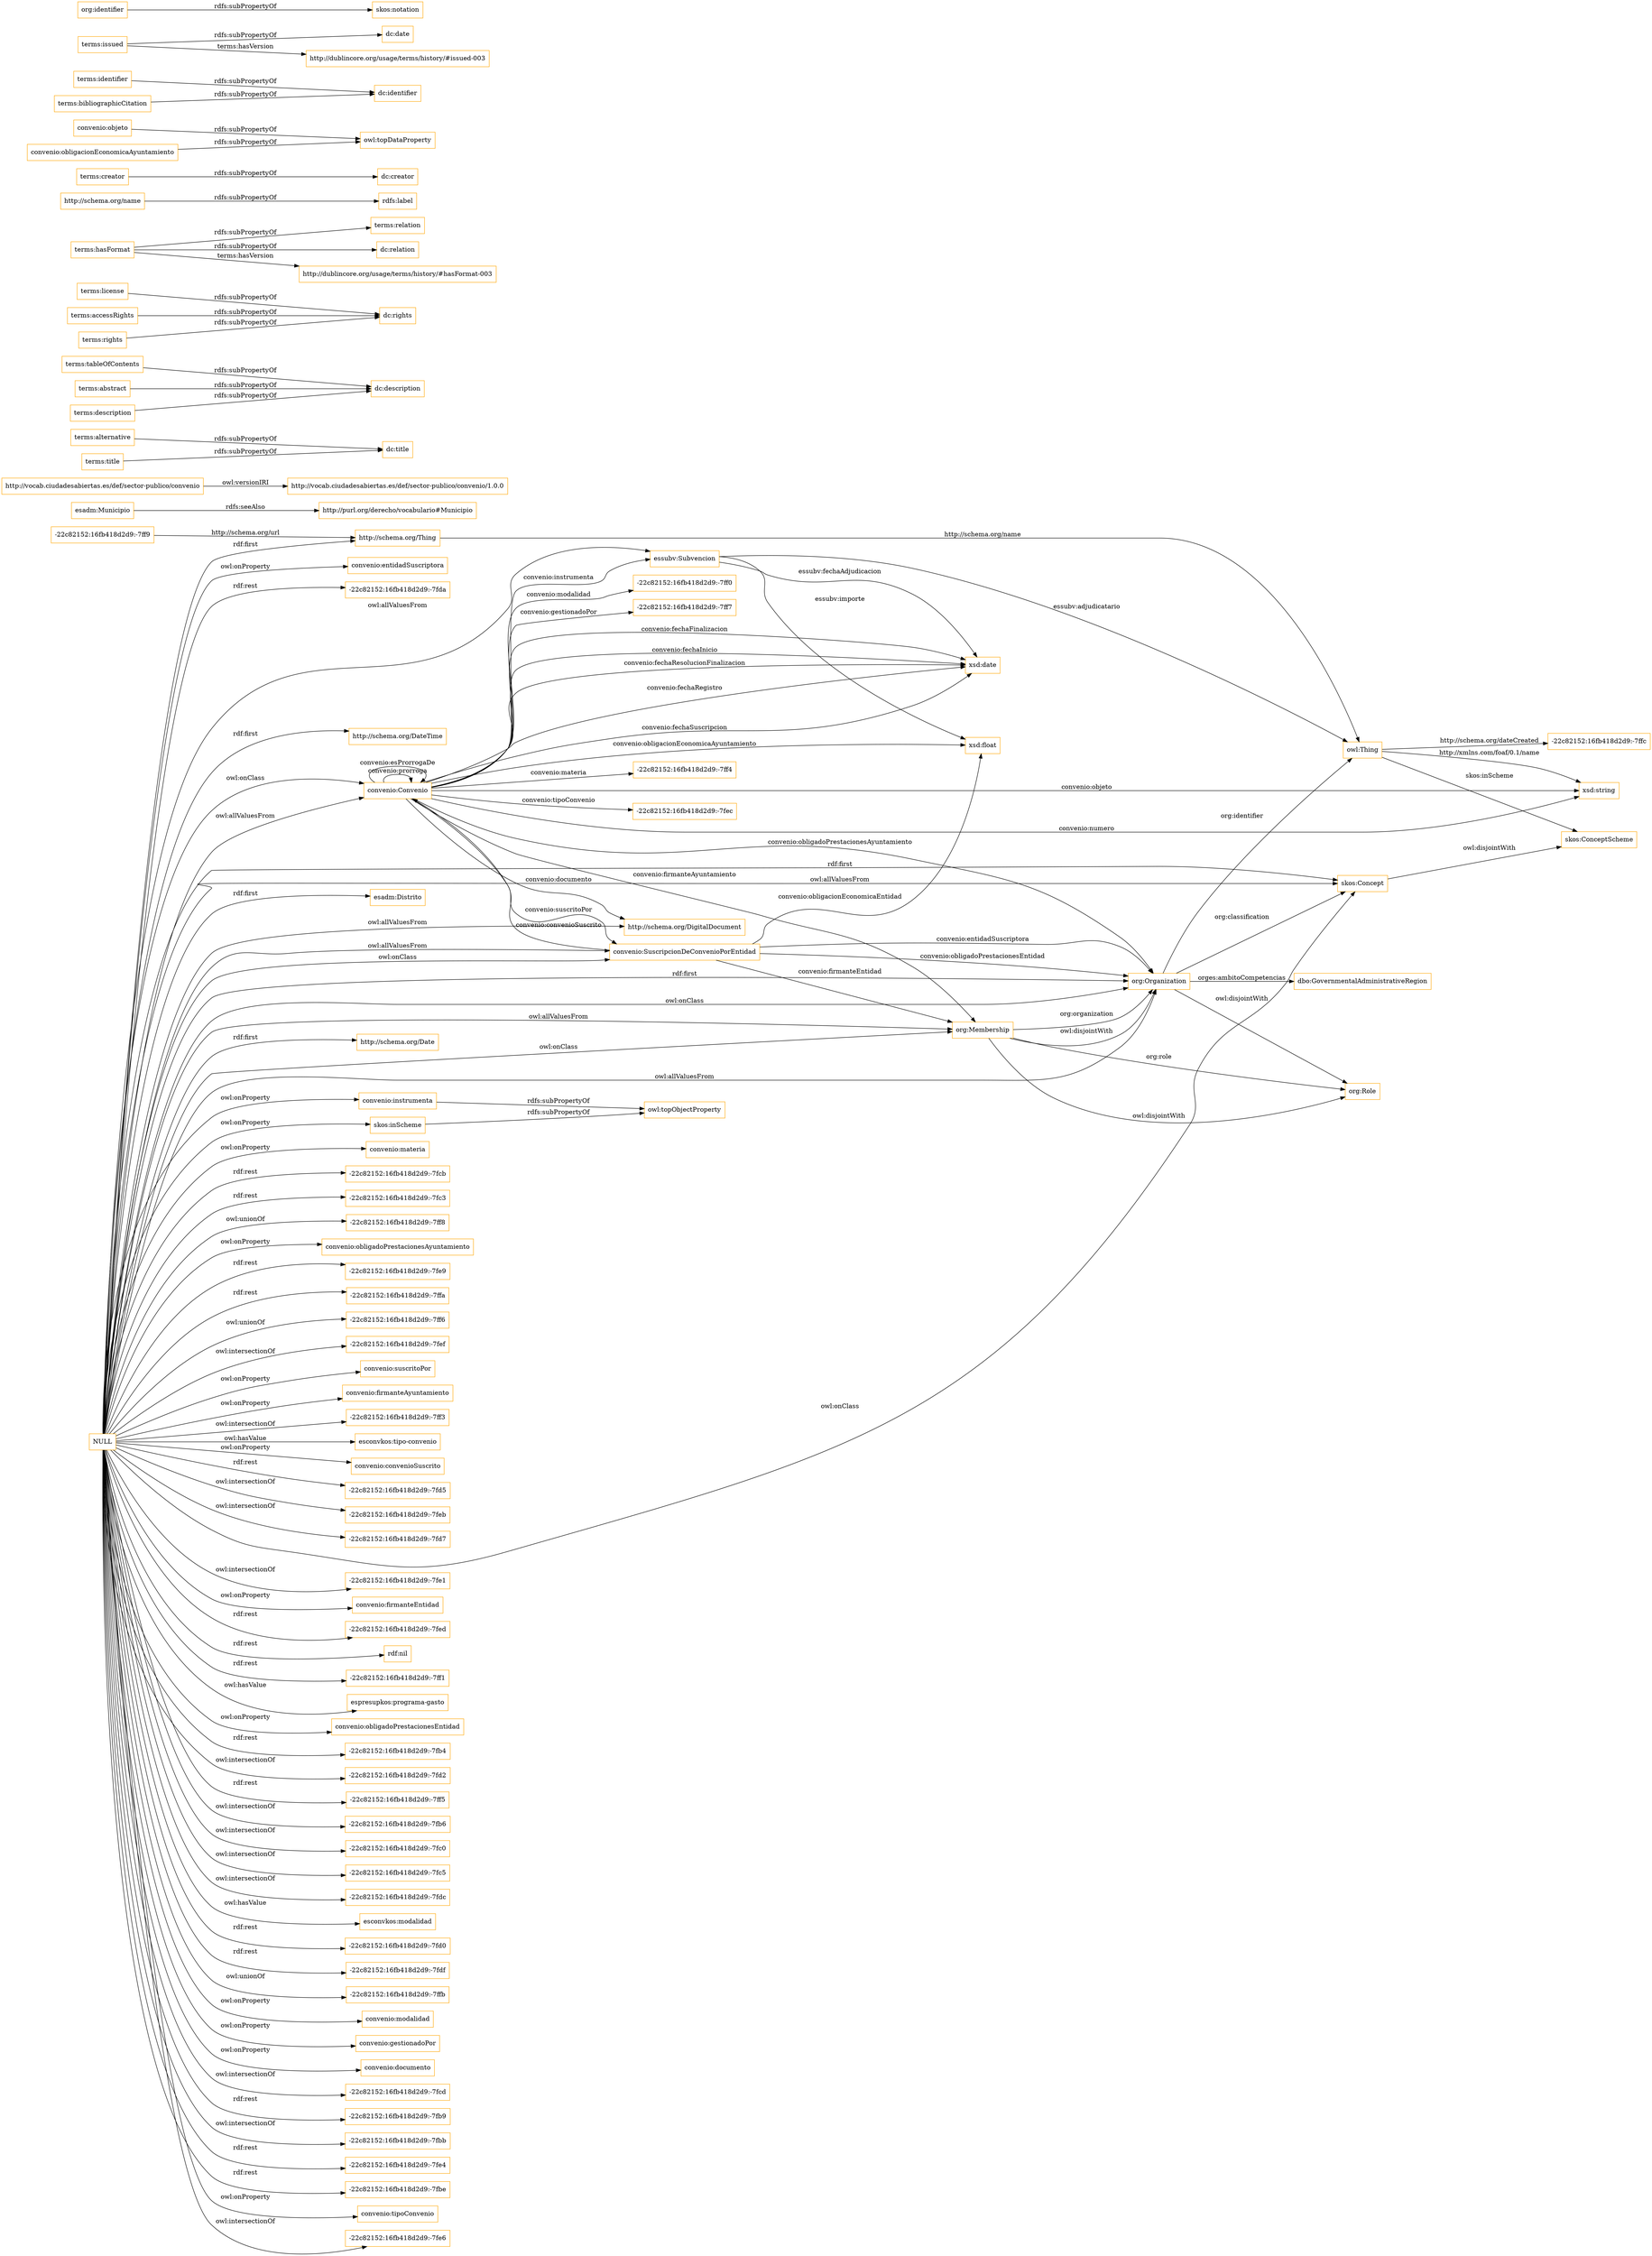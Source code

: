 digraph ar2dtool_diagram { 
rankdir=LR;
size="1501"
node [shape = rectangle, color="orange"]; "convenio:Convenio" "-22c82152:16fb418d2d9:-7ff9" "essubv:Subvencion" "dbo:GovernmentalAdministrativeRegion" "-22c82152:16fb418d2d9:-7ff4" "-22c82152:16fb418d2d9:-7fec" "http://schema.org/DateTime" "skos:ConceptScheme" "convenio:SuscripcionDeConvenioPorEntidad" "-22c82152:16fb418d2d9:-7ff0" "http://schema.org/DigitalDocument" "http://schema.org/Thing" "esadm:Distrito" "-22c82152:16fb418d2d9:-7ff7" "skos:Concept" "esadm:Municipio" "org:Organization" "org:Role" "http://schema.org/Date" "-22c82152:16fb418d2d9:-7ffc" "org:Membership" ; /*classes style*/
	"http://vocab.ciudadesabiertas.es/def/sector-publico/convenio" -> "http://vocab.ciudadesabiertas.es/def/sector-publico/convenio/1.0.0" [ label = "owl:versionIRI" ];
	"terms:alternative" -> "dc:title" [ label = "rdfs:subPropertyOf" ];
	"terms:tableOfContents" -> "dc:description" [ label = "rdfs:subPropertyOf" ];
	"terms:license" -> "dc:rights" [ label = "rdfs:subPropertyOf" ];
	"terms:hasFormat" -> "terms:relation" [ label = "rdfs:subPropertyOf" ];
	"terms:hasFormat" -> "dc:relation" [ label = "rdfs:subPropertyOf" ];
	"terms:hasFormat" -> "http://dublincore.org/usage/terms/history/#hasFormat-003" [ label = "terms:hasVersion" ];
	"http://schema.org/name" -> "rdfs:label" [ label = "rdfs:subPropertyOf" ];
	"terms:creator" -> "dc:creator" [ label = "rdfs:subPropertyOf" ];
	"terms:accessRights" -> "dc:rights" [ label = "rdfs:subPropertyOf" ];
	"terms:title" -> "dc:title" [ label = "rdfs:subPropertyOf" ];
	"terms:abstract" -> "dc:description" [ label = "rdfs:subPropertyOf" ];
	"skos:Concept" -> "skos:ConceptScheme" [ label = "owl:disjointWith" ];
	"esadm:Municipio" -> "http://purl.org/derecho/vocabulario#Municipio" [ label = "rdfs:seeAlso" ];
	"org:Membership" -> "org:Role" [ label = "owl:disjointWith" ];
	"org:Membership" -> "org:Organization" [ label = "owl:disjointWith" ];
	"convenio:objeto" -> "owl:topDataProperty" [ label = "rdfs:subPropertyOf" ];
	"org:Organization" -> "org:Role" [ label = "owl:disjointWith" ];
	"terms:identifier" -> "dc:identifier" [ label = "rdfs:subPropertyOf" ];
	"convenio:instrumenta" -> "owl:topObjectProperty" [ label = "rdfs:subPropertyOf" ];
	"skos:inScheme" -> "owl:topObjectProperty" [ label = "rdfs:subPropertyOf" ];
	"NULL" -> "convenio:materia" [ label = "owl:onProperty" ];
	"NULL" -> "-22c82152:16fb418d2d9:-7fcb" [ label = "rdf:rest" ];
	"NULL" -> "-22c82152:16fb418d2d9:-7fc3" [ label = "rdf:rest" ];
	"NULL" -> "-22c82152:16fb418d2d9:-7ff8" [ label = "owl:unionOf" ];
	"NULL" -> "convenio:obligadoPrestacionesAyuntamiento" [ label = "owl:onProperty" ];
	"NULL" -> "skos:Concept" [ label = "rdf:first" ];
	"NULL" -> "-22c82152:16fb418d2d9:-7fe9" [ label = "rdf:rest" ];
	"NULL" -> "org:Membership" [ label = "owl:allValuesFrom" ];
	"NULL" -> "-22c82152:16fb418d2d9:-7ffa" [ label = "rdf:rest" ];
	"NULL" -> "http://schema.org/Date" [ label = "rdf:first" ];
	"NULL" -> "-22c82152:16fb418d2d9:-7ff6" [ label = "owl:unionOf" ];
	"NULL" -> "org:Organization" [ label = "owl:allValuesFrom" ];
	"NULL" -> "-22c82152:16fb418d2d9:-7fef" [ label = "owl:intersectionOf" ];
	"NULL" -> "convenio:suscritoPor" [ label = "owl:onProperty" ];
	"NULL" -> "convenio:firmanteAyuntamiento" [ label = "owl:onProperty" ];
	"NULL" -> "convenio:Convenio" [ label = "owl:allValuesFrom" ];
	"NULL" -> "-22c82152:16fb418d2d9:-7ff3" [ label = "owl:intersectionOf" ];
	"NULL" -> "http://schema.org/DateTime" [ label = "rdf:first" ];
	"NULL" -> "convenio:SuscripcionDeConvenioPorEntidad" [ label = "owl:onClass" ];
	"NULL" -> "esconvkos:tipo-convenio" [ label = "owl:hasValue" ];
	"NULL" -> "convenio:convenioSuscrito" [ label = "owl:onProperty" ];
	"NULL" -> "-22c82152:16fb418d2d9:-7fd5" [ label = "rdf:rest" ];
	"NULL" -> "-22c82152:16fb418d2d9:-7feb" [ label = "owl:intersectionOf" ];
	"NULL" -> "skos:Concept" [ label = "owl:allValuesFrom" ];
	"NULL" -> "-22c82152:16fb418d2d9:-7fd7" [ label = "owl:intersectionOf" ];
	"NULL" -> "-22c82152:16fb418d2d9:-7fe1" [ label = "owl:intersectionOf" ];
	"NULL" -> "convenio:firmanteEntidad" [ label = "owl:onProperty" ];
	"NULL" -> "http://schema.org/DigitalDocument" [ label = "owl:allValuesFrom" ];
	"NULL" -> "-22c82152:16fb418d2d9:-7fed" [ label = "rdf:rest" ];
	"NULL" -> "rdf:nil" [ label = "rdf:rest" ];
	"NULL" -> "-22c82152:16fb418d2d9:-7ff1" [ label = "rdf:rest" ];
	"NULL" -> "espresupkos:programa-gasto" [ label = "owl:hasValue" ];
	"NULL" -> "convenio:obligadoPrestacionesEntidad" [ label = "owl:onProperty" ];
	"NULL" -> "-22c82152:16fb418d2d9:-7fb4" [ label = "rdf:rest" ];
	"NULL" -> "-22c82152:16fb418d2d9:-7fd2" [ label = "owl:intersectionOf" ];
	"NULL" -> "-22c82152:16fb418d2d9:-7ff5" [ label = "rdf:rest" ];
	"NULL" -> "-22c82152:16fb418d2d9:-7fb6" [ label = "owl:intersectionOf" ];
	"NULL" -> "-22c82152:16fb418d2d9:-7fc0" [ label = "owl:intersectionOf" ];
	"NULL" -> "-22c82152:16fb418d2d9:-7fc5" [ label = "owl:intersectionOf" ];
	"NULL" -> "-22c82152:16fb418d2d9:-7fdc" [ label = "owl:intersectionOf" ];
	"NULL" -> "esconvkos:modalidad" [ label = "owl:hasValue" ];
	"NULL" -> "essubv:Subvencion" [ label = "owl:allValuesFrom" ];
	"NULL" -> "-22c82152:16fb418d2d9:-7fd0" [ label = "rdf:rest" ];
	"NULL" -> "-22c82152:16fb418d2d9:-7fdf" [ label = "rdf:rest" ];
	"NULL" -> "-22c82152:16fb418d2d9:-7ffb" [ label = "owl:unionOf" ];
	"NULL" -> "convenio:modalidad" [ label = "owl:onProperty" ];
	"NULL" -> "esadm:Distrito" [ label = "rdf:first" ];
	"NULL" -> "convenio:Convenio" [ label = "owl:onClass" ];
	"NULL" -> "convenio:gestionadoPor" [ label = "owl:onProperty" ];
	"NULL" -> "http://schema.org/Thing" [ label = "rdf:first" ];
	"NULL" -> "convenio:SuscripcionDeConvenioPorEntidad" [ label = "owl:allValuesFrom" ];
	"NULL" -> "convenio:documento" [ label = "owl:onProperty" ];
	"NULL" -> "-22c82152:16fb418d2d9:-7fcd" [ label = "owl:intersectionOf" ];
	"NULL" -> "org:Membership" [ label = "owl:onClass" ];
	"NULL" -> "-22c82152:16fb418d2d9:-7fb9" [ label = "rdf:rest" ];
	"NULL" -> "skos:Concept" [ label = "owl:onClass" ];
	"NULL" -> "-22c82152:16fb418d2d9:-7fbb" [ label = "owl:intersectionOf" ];
	"NULL" -> "skos:inScheme" [ label = "owl:onProperty" ];
	"NULL" -> "-22c82152:16fb418d2d9:-7fe4" [ label = "rdf:rest" ];
	"NULL" -> "-22c82152:16fb418d2d9:-7fbe" [ label = "rdf:rest" ];
	"NULL" -> "convenio:tipoConvenio" [ label = "owl:onProperty" ];
	"NULL" -> "-22c82152:16fb418d2d9:-7fe6" [ label = "owl:intersectionOf" ];
	"NULL" -> "convenio:instrumenta" [ label = "owl:onProperty" ];
	"NULL" -> "convenio:entidadSuscriptora" [ label = "owl:onProperty" ];
	"NULL" -> "-22c82152:16fb418d2d9:-7fda" [ label = "rdf:rest" ];
	"NULL" -> "org:Organization" [ label = "rdf:first" ];
	"NULL" -> "org:Organization" [ label = "owl:onClass" ];
	"terms:rights" -> "dc:rights" [ label = "rdfs:subPropertyOf" ];
	"convenio:obligacionEconomicaAyuntamiento" -> "owl:topDataProperty" [ label = "rdfs:subPropertyOf" ];
	"terms:issued" -> "dc:date" [ label = "rdfs:subPropertyOf" ];
	"terms:issued" -> "http://dublincore.org/usage/terms/history/#issued-003" [ label = "terms:hasVersion" ];
	"terms:bibliographicCitation" -> "dc:identifier" [ label = "rdfs:subPropertyOf" ];
	"terms:description" -> "dc:description" [ label = "rdfs:subPropertyOf" ];
	"org:identifier" -> "skos:notation" [ label = "rdfs:subPropertyOf" ];
	"owl:Thing" -> "xsd:string" [ label = "http://xmlns.com/foaf/0.1/name" ];
	"convenio:Convenio" -> "org:Membership" [ label = "convenio:firmanteAyuntamiento" ];
	"convenio:SuscripcionDeConvenioPorEntidad" -> "org:Membership" [ label = "convenio:firmanteEntidad" ];
	"convenio:Convenio" -> "http://schema.org/DigitalDocument" [ label = "convenio:documento" ];
	"convenio:Convenio" -> "xsd:date" [ label = "convenio:fechaSuscripcion" ];
	"essubv:Subvencion" -> "xsd:date" [ label = "essubv:fechaAdjudicacion" ];
	"owl:Thing" -> "-22c82152:16fb418d2d9:-7ffc" [ label = "http://schema.org/dateCreated" ];
	"-22c82152:16fb418d2d9:-7ff9" -> "http://schema.org/Thing" [ label = "http://schema.org/url" ];
	"owl:Thing" -> "skos:ConceptScheme" [ label = "skos:inScheme" ];
	"convenio:Convenio" -> "xsd:date" [ label = "convenio:fechaFinalizacion" ];
	"convenio:SuscripcionDeConvenioPorEntidad" -> "org:Organization" [ label = "convenio:entidadSuscriptora" ];
	"http://schema.org/Thing" -> "owl:Thing" [ label = "http://schema.org/name" ];
	"convenio:SuscripcionDeConvenioPorEntidad" -> "convenio:Convenio" [ label = "convenio:convenioSuscrito" ];
	"convenio:SuscripcionDeConvenioPorEntidad" -> "org:Organization" [ label = "convenio:obligadoPrestacionesEntidad" ];
	"essubv:Subvencion" -> "owl:Thing" [ label = "essubv:adjudicatario" ];
	"org:Organization" -> "owl:Thing" [ label = "org:identifier" ];
	"org:Organization" -> "skos:Concept" [ label = "org:classification" ];
	"convenio:Convenio" -> "convenio:Convenio" [ label = "convenio:prorroga" ];
	"convenio:Convenio" -> "xsd:date" [ label = "convenio:fechaInicio" ];
	"convenio:Convenio" -> "essubv:Subvencion" [ label = "convenio:instrumenta" ];
	"convenio:Convenio" -> "-22c82152:16fb418d2d9:-7fec" [ label = "convenio:tipoConvenio" ];
	"convenio:SuscripcionDeConvenioPorEntidad" -> "xsd:float" [ label = "convenio:obligacionEconomicaEntidad" ];
	"org:Membership" -> "org:Organization" [ label = "org:organization" ];
	"convenio:Convenio" -> "xsd:string" [ label = "convenio:objeto" ];
	"convenio:Convenio" -> "-22c82152:16fb418d2d9:-7ff0" [ label = "convenio:modalidad" ];
	"convenio:Convenio" -> "xsd:string" [ label = "convenio:numero" ];
	"convenio:Convenio" -> "org:Organization" [ label = "convenio:obligadoPrestacionesAyuntamiento" ];
	"convenio:Convenio" -> "convenio:Convenio" [ label = "convenio:esProrrogaDe" ];
	"org:Membership" -> "org:Role" [ label = "org:role" ];
	"convenio:Convenio" -> "-22c82152:16fb418d2d9:-7ff7" [ label = "convenio:gestionadoPor" ];
	"convenio:Convenio" -> "xsd:float" [ label = "convenio:obligacionEconomicaAyuntamiento" ];
	"essubv:Subvencion" -> "xsd:float" [ label = "essubv:importe" ];
	"convenio:Convenio" -> "xsd:date" [ label = "convenio:fechaResolucionFinalizacion" ];
	"convenio:Convenio" -> "-22c82152:16fb418d2d9:-7ff4" [ label = "convenio:materia" ];
	"org:Organization" -> "dbo:GovernmentalAdministrativeRegion" [ label = "orges:ambitoCompetencias" ];
	"convenio:Convenio" -> "xsd:date" [ label = "convenio:fechaRegistro" ];
	"convenio:Convenio" -> "convenio:SuscripcionDeConvenioPorEntidad" [ label = "convenio:suscritoPor" ];

}
